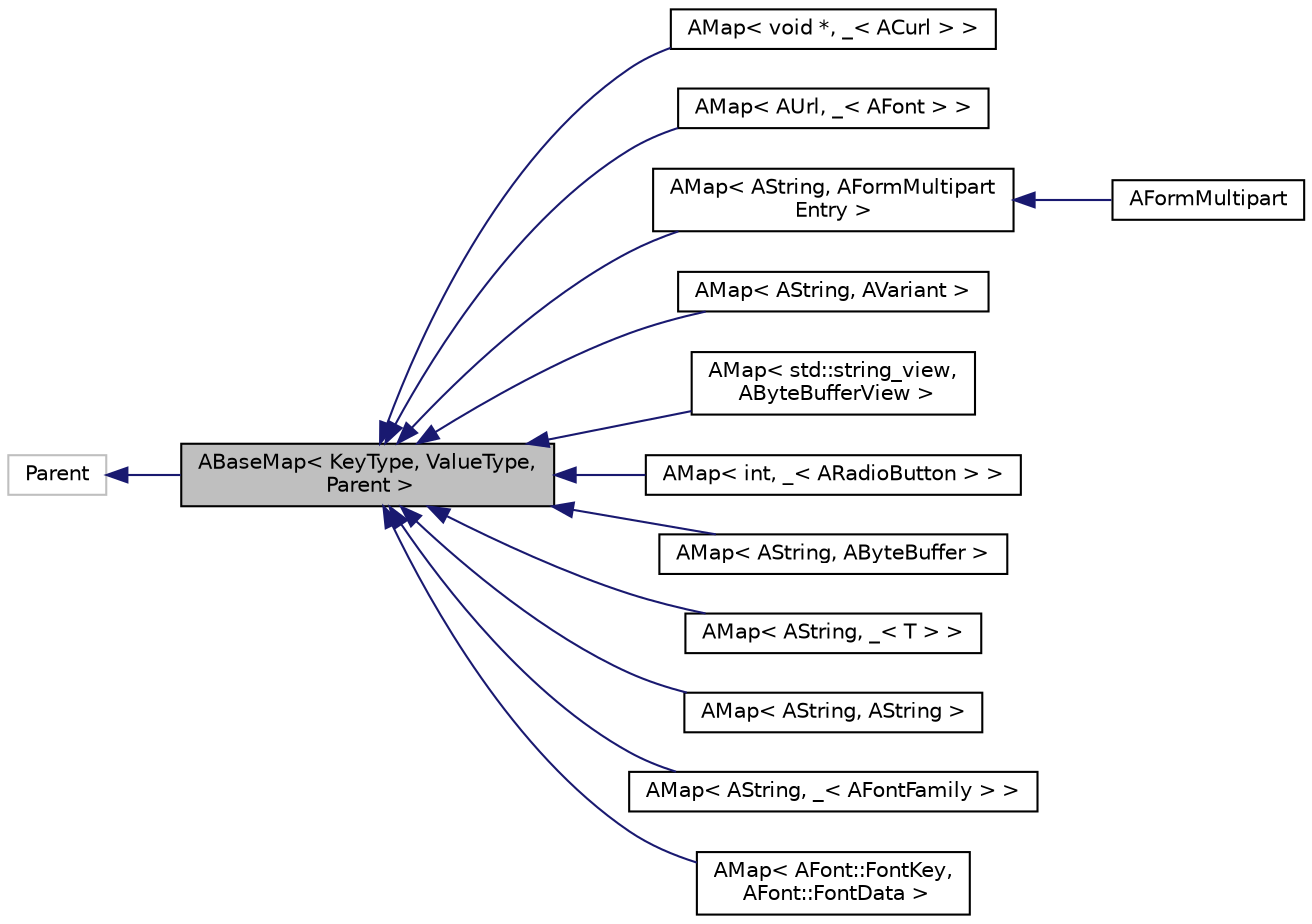 digraph "ABaseMap&lt; KeyType, ValueType, Parent &gt;"
{
 // LATEX_PDF_SIZE
  edge [fontname="Helvetica",fontsize="10",labelfontname="Helvetica",labelfontsize="10"];
  node [fontname="Helvetica",fontsize="10",shape=record];
  rankdir="LR";
  Node1 [label="ABaseMap\< KeyType, ValueType,\l Parent \>",height=0.2,width=0.4,color="black", fillcolor="grey75", style="filled", fontcolor="black",tooltip="Base class for maps with AUI extensions."];
  Node2 -> Node1 [dir="back",color="midnightblue",fontsize="10",style="solid",fontname="Helvetica"];
  Node2 [label="Parent",height=0.2,width=0.4,color="grey75", fillcolor="white", style="filled",tooltip=" "];
  Node1 -> Node3 [dir="back",color="midnightblue",fontsize="10",style="solid",fontname="Helvetica"];
  Node3 [label="AMap\< void *, _\< ACurl \> \>",height=0.2,width=0.4,color="black", fillcolor="white", style="filled",URL="$classAMap.html",tooltip=" "];
  Node1 -> Node4 [dir="back",color="midnightblue",fontsize="10",style="solid",fontname="Helvetica"];
  Node4 [label="AMap\< AUrl, _\< AFont \> \>",height=0.2,width=0.4,color="black", fillcolor="white", style="filled",URL="$classAMap.html",tooltip=" "];
  Node1 -> Node5 [dir="back",color="midnightblue",fontsize="10",style="solid",fontname="Helvetica"];
  Node5 [label="AMap\< AString, AFormMultipart\lEntry \>",height=0.2,width=0.4,color="black", fillcolor="white", style="filled",URL="$classAMap.html",tooltip=" "];
  Node5 -> Node6 [dir="back",color="midnightblue",fontsize="10",style="solid",fontname="Helvetica"];
  Node6 [label="AFormMultipart",height=0.2,width=0.4,color="black", fillcolor="white", style="filled",URL="$classAFormMultipart.html",tooltip="Web multipart/form-data representation."];
  Node1 -> Node7 [dir="back",color="midnightblue",fontsize="10",style="solid",fontname="Helvetica"];
  Node7 [label="AMap\< AString, AVariant \>",height=0.2,width=0.4,color="black", fillcolor="white", style="filled",URL="$classAMap.html",tooltip=" "];
  Node1 -> Node8 [dir="back",color="midnightblue",fontsize="10",style="solid",fontname="Helvetica"];
  Node8 [label="AMap\< std::string_view,\l AByteBufferView \>",height=0.2,width=0.4,color="black", fillcolor="white", style="filled",URL="$classAMap.html",tooltip=" "];
  Node1 -> Node9 [dir="back",color="midnightblue",fontsize="10",style="solid",fontname="Helvetica"];
  Node9 [label="AMap\< int, _\< ARadioButton \> \>",height=0.2,width=0.4,color="black", fillcolor="white", style="filled",URL="$classAMap.html",tooltip=" "];
  Node1 -> Node10 [dir="back",color="midnightblue",fontsize="10",style="solid",fontname="Helvetica"];
  Node10 [label="AMap\< AString, AByteBuffer \>",height=0.2,width=0.4,color="black", fillcolor="white", style="filled",URL="$classAMap.html",tooltip=" "];
  Node1 -> Node11 [dir="back",color="midnightblue",fontsize="10",style="solid",fontname="Helvetica"];
  Node11 [label="AMap\< AString, _\< T \> \>",height=0.2,width=0.4,color="black", fillcolor="white", style="filled",URL="$classAMap.html",tooltip=" "];
  Node1 -> Node12 [dir="back",color="midnightblue",fontsize="10",style="solid",fontname="Helvetica"];
  Node12 [label="AMap\< AString, AString \>",height=0.2,width=0.4,color="black", fillcolor="white", style="filled",URL="$classAMap.html",tooltip=" "];
  Node1 -> Node13 [dir="back",color="midnightblue",fontsize="10",style="solid",fontname="Helvetica"];
  Node13 [label="AMap\< AString, _\< AFontFamily \> \>",height=0.2,width=0.4,color="black", fillcolor="white", style="filled",URL="$classAMap.html",tooltip=" "];
  Node1 -> Node14 [dir="back",color="midnightblue",fontsize="10",style="solid",fontname="Helvetica"];
  Node14 [label="AMap\< AFont::FontKey,\l AFont::FontData \>",height=0.2,width=0.4,color="black", fillcolor="white", style="filled",URL="$classAMap.html",tooltip=" "];
}
